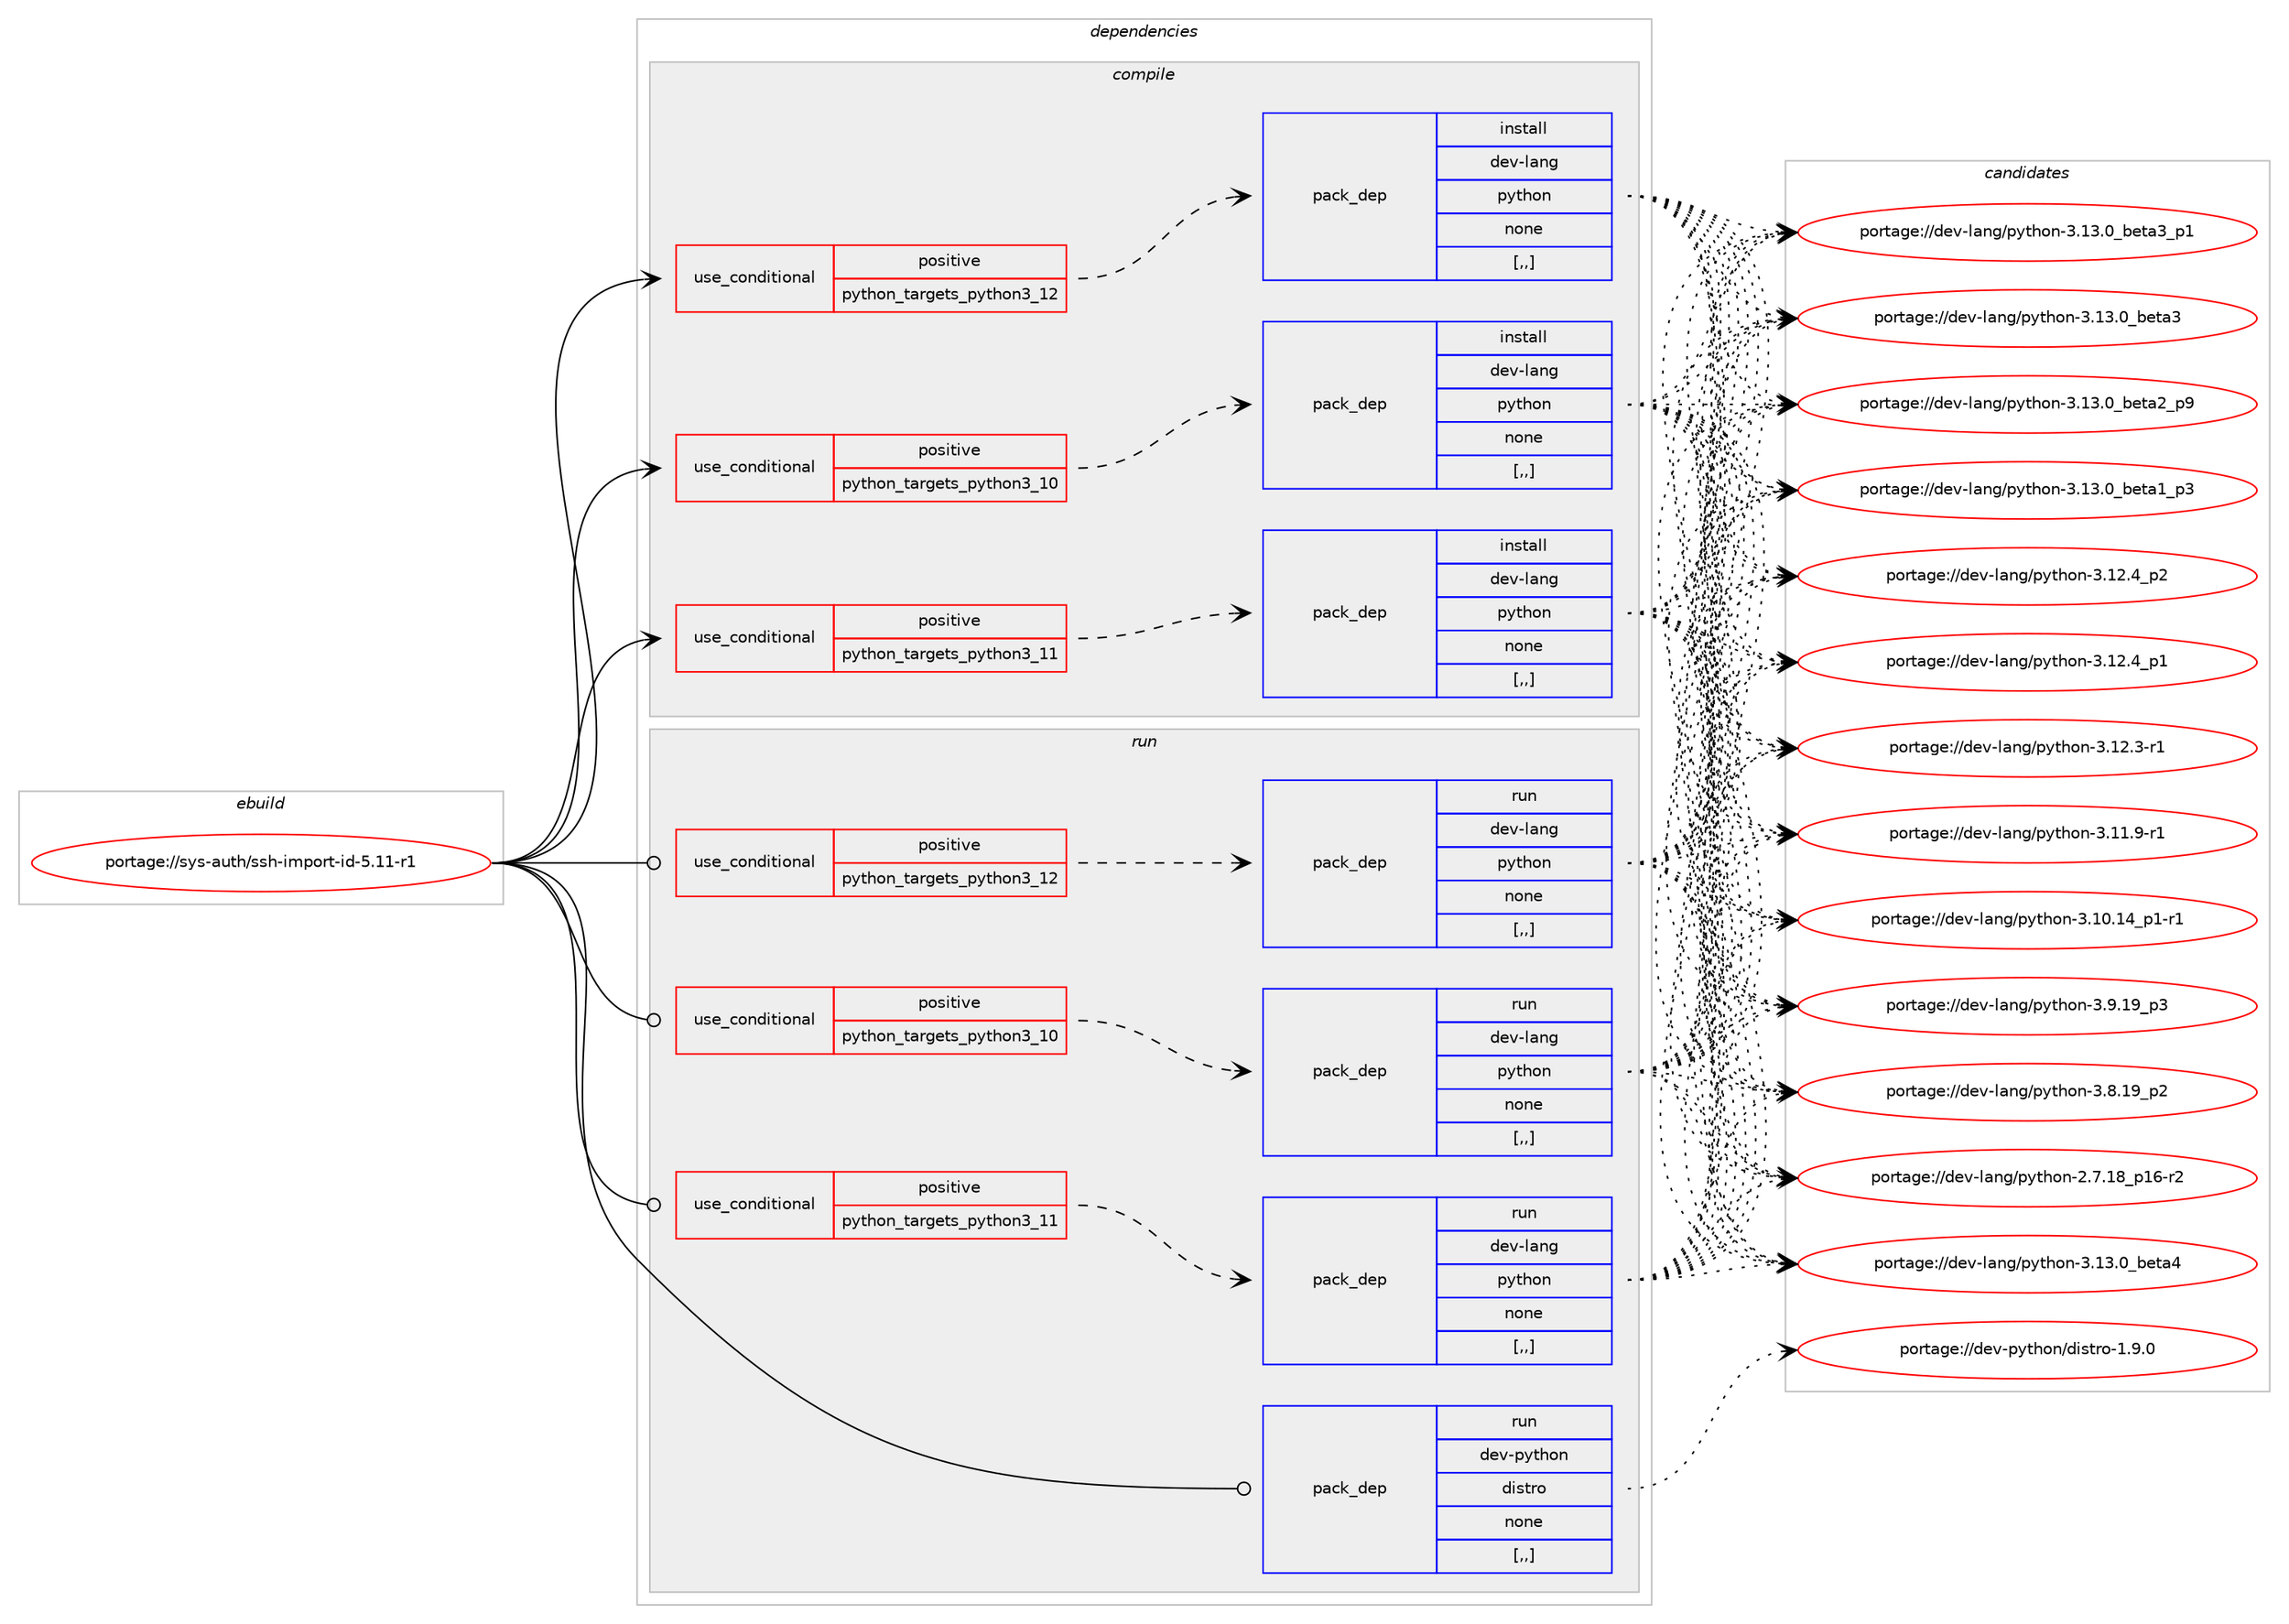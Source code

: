 digraph prolog {

# *************
# Graph options
# *************

newrank=true;
concentrate=true;
compound=true;
graph [rankdir=LR,fontname=Helvetica,fontsize=10,ranksep=1.5];#, ranksep=2.5, nodesep=0.2];
edge  [arrowhead=vee];
node  [fontname=Helvetica,fontsize=10];

# **********
# The ebuild
# **********

subgraph cluster_leftcol {
color=gray;
label=<<i>ebuild</i>>;
id [label="portage://sys-auth/ssh-import-id-5.11-r1", color=red, width=4, href="../sys-auth/ssh-import-id-5.11-r1.svg"];
}

# ****************
# The dependencies
# ****************

subgraph cluster_midcol {
color=gray;
label=<<i>dependencies</i>>;
subgraph cluster_compile {
fillcolor="#eeeeee";
style=filled;
label=<<i>compile</i>>;
subgraph cond113321 {
dependency427268 [label=<<TABLE BORDER="0" CELLBORDER="1" CELLSPACING="0" CELLPADDING="4"><TR><TD ROWSPAN="3" CELLPADDING="10">use_conditional</TD></TR><TR><TD>positive</TD></TR><TR><TD>python_targets_python3_10</TD></TR></TABLE>>, shape=none, color=red];
subgraph pack311011 {
dependency427269 [label=<<TABLE BORDER="0" CELLBORDER="1" CELLSPACING="0" CELLPADDING="4" WIDTH="220"><TR><TD ROWSPAN="6" CELLPADDING="30">pack_dep</TD></TR><TR><TD WIDTH="110">install</TD></TR><TR><TD>dev-lang</TD></TR><TR><TD>python</TD></TR><TR><TD>none</TD></TR><TR><TD>[,,]</TD></TR></TABLE>>, shape=none, color=blue];
}
dependency427268:e -> dependency427269:w [weight=20,style="dashed",arrowhead="vee"];
}
id:e -> dependency427268:w [weight=20,style="solid",arrowhead="vee"];
subgraph cond113322 {
dependency427270 [label=<<TABLE BORDER="0" CELLBORDER="1" CELLSPACING="0" CELLPADDING="4"><TR><TD ROWSPAN="3" CELLPADDING="10">use_conditional</TD></TR><TR><TD>positive</TD></TR><TR><TD>python_targets_python3_11</TD></TR></TABLE>>, shape=none, color=red];
subgraph pack311012 {
dependency427271 [label=<<TABLE BORDER="0" CELLBORDER="1" CELLSPACING="0" CELLPADDING="4" WIDTH="220"><TR><TD ROWSPAN="6" CELLPADDING="30">pack_dep</TD></TR><TR><TD WIDTH="110">install</TD></TR><TR><TD>dev-lang</TD></TR><TR><TD>python</TD></TR><TR><TD>none</TD></TR><TR><TD>[,,]</TD></TR></TABLE>>, shape=none, color=blue];
}
dependency427270:e -> dependency427271:w [weight=20,style="dashed",arrowhead="vee"];
}
id:e -> dependency427270:w [weight=20,style="solid",arrowhead="vee"];
subgraph cond113323 {
dependency427272 [label=<<TABLE BORDER="0" CELLBORDER="1" CELLSPACING="0" CELLPADDING="4"><TR><TD ROWSPAN="3" CELLPADDING="10">use_conditional</TD></TR><TR><TD>positive</TD></TR><TR><TD>python_targets_python3_12</TD></TR></TABLE>>, shape=none, color=red];
subgraph pack311013 {
dependency427273 [label=<<TABLE BORDER="0" CELLBORDER="1" CELLSPACING="0" CELLPADDING="4" WIDTH="220"><TR><TD ROWSPAN="6" CELLPADDING="30">pack_dep</TD></TR><TR><TD WIDTH="110">install</TD></TR><TR><TD>dev-lang</TD></TR><TR><TD>python</TD></TR><TR><TD>none</TD></TR><TR><TD>[,,]</TD></TR></TABLE>>, shape=none, color=blue];
}
dependency427272:e -> dependency427273:w [weight=20,style="dashed",arrowhead="vee"];
}
id:e -> dependency427272:w [weight=20,style="solid",arrowhead="vee"];
}
subgraph cluster_compileandrun {
fillcolor="#eeeeee";
style=filled;
label=<<i>compile and run</i>>;
}
subgraph cluster_run {
fillcolor="#eeeeee";
style=filled;
label=<<i>run</i>>;
subgraph cond113324 {
dependency427274 [label=<<TABLE BORDER="0" CELLBORDER="1" CELLSPACING="0" CELLPADDING="4"><TR><TD ROWSPAN="3" CELLPADDING="10">use_conditional</TD></TR><TR><TD>positive</TD></TR><TR><TD>python_targets_python3_10</TD></TR></TABLE>>, shape=none, color=red];
subgraph pack311014 {
dependency427275 [label=<<TABLE BORDER="0" CELLBORDER="1" CELLSPACING="0" CELLPADDING="4" WIDTH="220"><TR><TD ROWSPAN="6" CELLPADDING="30">pack_dep</TD></TR><TR><TD WIDTH="110">run</TD></TR><TR><TD>dev-lang</TD></TR><TR><TD>python</TD></TR><TR><TD>none</TD></TR><TR><TD>[,,]</TD></TR></TABLE>>, shape=none, color=blue];
}
dependency427274:e -> dependency427275:w [weight=20,style="dashed",arrowhead="vee"];
}
id:e -> dependency427274:w [weight=20,style="solid",arrowhead="odot"];
subgraph cond113325 {
dependency427276 [label=<<TABLE BORDER="0" CELLBORDER="1" CELLSPACING="0" CELLPADDING="4"><TR><TD ROWSPAN="3" CELLPADDING="10">use_conditional</TD></TR><TR><TD>positive</TD></TR><TR><TD>python_targets_python3_11</TD></TR></TABLE>>, shape=none, color=red];
subgraph pack311015 {
dependency427277 [label=<<TABLE BORDER="0" CELLBORDER="1" CELLSPACING="0" CELLPADDING="4" WIDTH="220"><TR><TD ROWSPAN="6" CELLPADDING="30">pack_dep</TD></TR><TR><TD WIDTH="110">run</TD></TR><TR><TD>dev-lang</TD></TR><TR><TD>python</TD></TR><TR><TD>none</TD></TR><TR><TD>[,,]</TD></TR></TABLE>>, shape=none, color=blue];
}
dependency427276:e -> dependency427277:w [weight=20,style="dashed",arrowhead="vee"];
}
id:e -> dependency427276:w [weight=20,style="solid",arrowhead="odot"];
subgraph cond113326 {
dependency427278 [label=<<TABLE BORDER="0" CELLBORDER="1" CELLSPACING="0" CELLPADDING="4"><TR><TD ROWSPAN="3" CELLPADDING="10">use_conditional</TD></TR><TR><TD>positive</TD></TR><TR><TD>python_targets_python3_12</TD></TR></TABLE>>, shape=none, color=red];
subgraph pack311016 {
dependency427279 [label=<<TABLE BORDER="0" CELLBORDER="1" CELLSPACING="0" CELLPADDING="4" WIDTH="220"><TR><TD ROWSPAN="6" CELLPADDING="30">pack_dep</TD></TR><TR><TD WIDTH="110">run</TD></TR><TR><TD>dev-lang</TD></TR><TR><TD>python</TD></TR><TR><TD>none</TD></TR><TR><TD>[,,]</TD></TR></TABLE>>, shape=none, color=blue];
}
dependency427278:e -> dependency427279:w [weight=20,style="dashed",arrowhead="vee"];
}
id:e -> dependency427278:w [weight=20,style="solid",arrowhead="odot"];
subgraph pack311017 {
dependency427280 [label=<<TABLE BORDER="0" CELLBORDER="1" CELLSPACING="0" CELLPADDING="4" WIDTH="220"><TR><TD ROWSPAN="6" CELLPADDING="30">pack_dep</TD></TR><TR><TD WIDTH="110">run</TD></TR><TR><TD>dev-python</TD></TR><TR><TD>distro</TD></TR><TR><TD>none</TD></TR><TR><TD>[,,]</TD></TR></TABLE>>, shape=none, color=blue];
}
id:e -> dependency427280:w [weight=20,style="solid",arrowhead="odot"];
}
}

# **************
# The candidates
# **************

subgraph cluster_choices {
rank=same;
color=gray;
label=<<i>candidates</i>>;

subgraph choice311011 {
color=black;
nodesep=1;
choice1001011184510897110103471121211161041111104551464951464895981011169752 [label="portage://dev-lang/python-3.13.0_beta4", color=red, width=4,href="../dev-lang/python-3.13.0_beta4.svg"];
choice10010111845108971101034711212111610411111045514649514648959810111697519511249 [label="portage://dev-lang/python-3.13.0_beta3_p1", color=red, width=4,href="../dev-lang/python-3.13.0_beta3_p1.svg"];
choice1001011184510897110103471121211161041111104551464951464895981011169751 [label="portage://dev-lang/python-3.13.0_beta3", color=red, width=4,href="../dev-lang/python-3.13.0_beta3.svg"];
choice10010111845108971101034711212111610411111045514649514648959810111697509511257 [label="portage://dev-lang/python-3.13.0_beta2_p9", color=red, width=4,href="../dev-lang/python-3.13.0_beta2_p9.svg"];
choice10010111845108971101034711212111610411111045514649514648959810111697499511251 [label="portage://dev-lang/python-3.13.0_beta1_p3", color=red, width=4,href="../dev-lang/python-3.13.0_beta1_p3.svg"];
choice100101118451089711010347112121116104111110455146495046529511250 [label="portage://dev-lang/python-3.12.4_p2", color=red, width=4,href="../dev-lang/python-3.12.4_p2.svg"];
choice100101118451089711010347112121116104111110455146495046529511249 [label="portage://dev-lang/python-3.12.4_p1", color=red, width=4,href="../dev-lang/python-3.12.4_p1.svg"];
choice100101118451089711010347112121116104111110455146495046514511449 [label="portage://dev-lang/python-3.12.3-r1", color=red, width=4,href="../dev-lang/python-3.12.3-r1.svg"];
choice100101118451089711010347112121116104111110455146494946574511449 [label="portage://dev-lang/python-3.11.9-r1", color=red, width=4,href="../dev-lang/python-3.11.9-r1.svg"];
choice100101118451089711010347112121116104111110455146494846495295112494511449 [label="portage://dev-lang/python-3.10.14_p1-r1", color=red, width=4,href="../dev-lang/python-3.10.14_p1-r1.svg"];
choice100101118451089711010347112121116104111110455146574649579511251 [label="portage://dev-lang/python-3.9.19_p3", color=red, width=4,href="../dev-lang/python-3.9.19_p3.svg"];
choice100101118451089711010347112121116104111110455146564649579511250 [label="portage://dev-lang/python-3.8.19_p2", color=red, width=4,href="../dev-lang/python-3.8.19_p2.svg"];
choice100101118451089711010347112121116104111110455046554649569511249544511450 [label="portage://dev-lang/python-2.7.18_p16-r2", color=red, width=4,href="../dev-lang/python-2.7.18_p16-r2.svg"];
dependency427269:e -> choice1001011184510897110103471121211161041111104551464951464895981011169752:w [style=dotted,weight="100"];
dependency427269:e -> choice10010111845108971101034711212111610411111045514649514648959810111697519511249:w [style=dotted,weight="100"];
dependency427269:e -> choice1001011184510897110103471121211161041111104551464951464895981011169751:w [style=dotted,weight="100"];
dependency427269:e -> choice10010111845108971101034711212111610411111045514649514648959810111697509511257:w [style=dotted,weight="100"];
dependency427269:e -> choice10010111845108971101034711212111610411111045514649514648959810111697499511251:w [style=dotted,weight="100"];
dependency427269:e -> choice100101118451089711010347112121116104111110455146495046529511250:w [style=dotted,weight="100"];
dependency427269:e -> choice100101118451089711010347112121116104111110455146495046529511249:w [style=dotted,weight="100"];
dependency427269:e -> choice100101118451089711010347112121116104111110455146495046514511449:w [style=dotted,weight="100"];
dependency427269:e -> choice100101118451089711010347112121116104111110455146494946574511449:w [style=dotted,weight="100"];
dependency427269:e -> choice100101118451089711010347112121116104111110455146494846495295112494511449:w [style=dotted,weight="100"];
dependency427269:e -> choice100101118451089711010347112121116104111110455146574649579511251:w [style=dotted,weight="100"];
dependency427269:e -> choice100101118451089711010347112121116104111110455146564649579511250:w [style=dotted,weight="100"];
dependency427269:e -> choice100101118451089711010347112121116104111110455046554649569511249544511450:w [style=dotted,weight="100"];
}
subgraph choice311012 {
color=black;
nodesep=1;
choice1001011184510897110103471121211161041111104551464951464895981011169752 [label="portage://dev-lang/python-3.13.0_beta4", color=red, width=4,href="../dev-lang/python-3.13.0_beta4.svg"];
choice10010111845108971101034711212111610411111045514649514648959810111697519511249 [label="portage://dev-lang/python-3.13.0_beta3_p1", color=red, width=4,href="../dev-lang/python-3.13.0_beta3_p1.svg"];
choice1001011184510897110103471121211161041111104551464951464895981011169751 [label="portage://dev-lang/python-3.13.0_beta3", color=red, width=4,href="../dev-lang/python-3.13.0_beta3.svg"];
choice10010111845108971101034711212111610411111045514649514648959810111697509511257 [label="portage://dev-lang/python-3.13.0_beta2_p9", color=red, width=4,href="../dev-lang/python-3.13.0_beta2_p9.svg"];
choice10010111845108971101034711212111610411111045514649514648959810111697499511251 [label="portage://dev-lang/python-3.13.0_beta1_p3", color=red, width=4,href="../dev-lang/python-3.13.0_beta1_p3.svg"];
choice100101118451089711010347112121116104111110455146495046529511250 [label="portage://dev-lang/python-3.12.4_p2", color=red, width=4,href="../dev-lang/python-3.12.4_p2.svg"];
choice100101118451089711010347112121116104111110455146495046529511249 [label="portage://dev-lang/python-3.12.4_p1", color=red, width=4,href="../dev-lang/python-3.12.4_p1.svg"];
choice100101118451089711010347112121116104111110455146495046514511449 [label="portage://dev-lang/python-3.12.3-r1", color=red, width=4,href="../dev-lang/python-3.12.3-r1.svg"];
choice100101118451089711010347112121116104111110455146494946574511449 [label="portage://dev-lang/python-3.11.9-r1", color=red, width=4,href="../dev-lang/python-3.11.9-r1.svg"];
choice100101118451089711010347112121116104111110455146494846495295112494511449 [label="portage://dev-lang/python-3.10.14_p1-r1", color=red, width=4,href="../dev-lang/python-3.10.14_p1-r1.svg"];
choice100101118451089711010347112121116104111110455146574649579511251 [label="portage://dev-lang/python-3.9.19_p3", color=red, width=4,href="../dev-lang/python-3.9.19_p3.svg"];
choice100101118451089711010347112121116104111110455146564649579511250 [label="portage://dev-lang/python-3.8.19_p2", color=red, width=4,href="../dev-lang/python-3.8.19_p2.svg"];
choice100101118451089711010347112121116104111110455046554649569511249544511450 [label="portage://dev-lang/python-2.7.18_p16-r2", color=red, width=4,href="../dev-lang/python-2.7.18_p16-r2.svg"];
dependency427271:e -> choice1001011184510897110103471121211161041111104551464951464895981011169752:w [style=dotted,weight="100"];
dependency427271:e -> choice10010111845108971101034711212111610411111045514649514648959810111697519511249:w [style=dotted,weight="100"];
dependency427271:e -> choice1001011184510897110103471121211161041111104551464951464895981011169751:w [style=dotted,weight="100"];
dependency427271:e -> choice10010111845108971101034711212111610411111045514649514648959810111697509511257:w [style=dotted,weight="100"];
dependency427271:e -> choice10010111845108971101034711212111610411111045514649514648959810111697499511251:w [style=dotted,weight="100"];
dependency427271:e -> choice100101118451089711010347112121116104111110455146495046529511250:w [style=dotted,weight="100"];
dependency427271:e -> choice100101118451089711010347112121116104111110455146495046529511249:w [style=dotted,weight="100"];
dependency427271:e -> choice100101118451089711010347112121116104111110455146495046514511449:w [style=dotted,weight="100"];
dependency427271:e -> choice100101118451089711010347112121116104111110455146494946574511449:w [style=dotted,weight="100"];
dependency427271:e -> choice100101118451089711010347112121116104111110455146494846495295112494511449:w [style=dotted,weight="100"];
dependency427271:e -> choice100101118451089711010347112121116104111110455146574649579511251:w [style=dotted,weight="100"];
dependency427271:e -> choice100101118451089711010347112121116104111110455146564649579511250:w [style=dotted,weight="100"];
dependency427271:e -> choice100101118451089711010347112121116104111110455046554649569511249544511450:w [style=dotted,weight="100"];
}
subgraph choice311013 {
color=black;
nodesep=1;
choice1001011184510897110103471121211161041111104551464951464895981011169752 [label="portage://dev-lang/python-3.13.0_beta4", color=red, width=4,href="../dev-lang/python-3.13.0_beta4.svg"];
choice10010111845108971101034711212111610411111045514649514648959810111697519511249 [label="portage://dev-lang/python-3.13.0_beta3_p1", color=red, width=4,href="../dev-lang/python-3.13.0_beta3_p1.svg"];
choice1001011184510897110103471121211161041111104551464951464895981011169751 [label="portage://dev-lang/python-3.13.0_beta3", color=red, width=4,href="../dev-lang/python-3.13.0_beta3.svg"];
choice10010111845108971101034711212111610411111045514649514648959810111697509511257 [label="portage://dev-lang/python-3.13.0_beta2_p9", color=red, width=4,href="../dev-lang/python-3.13.0_beta2_p9.svg"];
choice10010111845108971101034711212111610411111045514649514648959810111697499511251 [label="portage://dev-lang/python-3.13.0_beta1_p3", color=red, width=4,href="../dev-lang/python-3.13.0_beta1_p3.svg"];
choice100101118451089711010347112121116104111110455146495046529511250 [label="portage://dev-lang/python-3.12.4_p2", color=red, width=4,href="../dev-lang/python-3.12.4_p2.svg"];
choice100101118451089711010347112121116104111110455146495046529511249 [label="portage://dev-lang/python-3.12.4_p1", color=red, width=4,href="../dev-lang/python-3.12.4_p1.svg"];
choice100101118451089711010347112121116104111110455146495046514511449 [label="portage://dev-lang/python-3.12.3-r1", color=red, width=4,href="../dev-lang/python-3.12.3-r1.svg"];
choice100101118451089711010347112121116104111110455146494946574511449 [label="portage://dev-lang/python-3.11.9-r1", color=red, width=4,href="../dev-lang/python-3.11.9-r1.svg"];
choice100101118451089711010347112121116104111110455146494846495295112494511449 [label="portage://dev-lang/python-3.10.14_p1-r1", color=red, width=4,href="../dev-lang/python-3.10.14_p1-r1.svg"];
choice100101118451089711010347112121116104111110455146574649579511251 [label="portage://dev-lang/python-3.9.19_p3", color=red, width=4,href="../dev-lang/python-3.9.19_p3.svg"];
choice100101118451089711010347112121116104111110455146564649579511250 [label="portage://dev-lang/python-3.8.19_p2", color=red, width=4,href="../dev-lang/python-3.8.19_p2.svg"];
choice100101118451089711010347112121116104111110455046554649569511249544511450 [label="portage://dev-lang/python-2.7.18_p16-r2", color=red, width=4,href="../dev-lang/python-2.7.18_p16-r2.svg"];
dependency427273:e -> choice1001011184510897110103471121211161041111104551464951464895981011169752:w [style=dotted,weight="100"];
dependency427273:e -> choice10010111845108971101034711212111610411111045514649514648959810111697519511249:w [style=dotted,weight="100"];
dependency427273:e -> choice1001011184510897110103471121211161041111104551464951464895981011169751:w [style=dotted,weight="100"];
dependency427273:e -> choice10010111845108971101034711212111610411111045514649514648959810111697509511257:w [style=dotted,weight="100"];
dependency427273:e -> choice10010111845108971101034711212111610411111045514649514648959810111697499511251:w [style=dotted,weight="100"];
dependency427273:e -> choice100101118451089711010347112121116104111110455146495046529511250:w [style=dotted,weight="100"];
dependency427273:e -> choice100101118451089711010347112121116104111110455146495046529511249:w [style=dotted,weight="100"];
dependency427273:e -> choice100101118451089711010347112121116104111110455146495046514511449:w [style=dotted,weight="100"];
dependency427273:e -> choice100101118451089711010347112121116104111110455146494946574511449:w [style=dotted,weight="100"];
dependency427273:e -> choice100101118451089711010347112121116104111110455146494846495295112494511449:w [style=dotted,weight="100"];
dependency427273:e -> choice100101118451089711010347112121116104111110455146574649579511251:w [style=dotted,weight="100"];
dependency427273:e -> choice100101118451089711010347112121116104111110455146564649579511250:w [style=dotted,weight="100"];
dependency427273:e -> choice100101118451089711010347112121116104111110455046554649569511249544511450:w [style=dotted,weight="100"];
}
subgraph choice311014 {
color=black;
nodesep=1;
choice1001011184510897110103471121211161041111104551464951464895981011169752 [label="portage://dev-lang/python-3.13.0_beta4", color=red, width=4,href="../dev-lang/python-3.13.0_beta4.svg"];
choice10010111845108971101034711212111610411111045514649514648959810111697519511249 [label="portage://dev-lang/python-3.13.0_beta3_p1", color=red, width=4,href="../dev-lang/python-3.13.0_beta3_p1.svg"];
choice1001011184510897110103471121211161041111104551464951464895981011169751 [label="portage://dev-lang/python-3.13.0_beta3", color=red, width=4,href="../dev-lang/python-3.13.0_beta3.svg"];
choice10010111845108971101034711212111610411111045514649514648959810111697509511257 [label="portage://dev-lang/python-3.13.0_beta2_p9", color=red, width=4,href="../dev-lang/python-3.13.0_beta2_p9.svg"];
choice10010111845108971101034711212111610411111045514649514648959810111697499511251 [label="portage://dev-lang/python-3.13.0_beta1_p3", color=red, width=4,href="../dev-lang/python-3.13.0_beta1_p3.svg"];
choice100101118451089711010347112121116104111110455146495046529511250 [label="portage://dev-lang/python-3.12.4_p2", color=red, width=4,href="../dev-lang/python-3.12.4_p2.svg"];
choice100101118451089711010347112121116104111110455146495046529511249 [label="portage://dev-lang/python-3.12.4_p1", color=red, width=4,href="../dev-lang/python-3.12.4_p1.svg"];
choice100101118451089711010347112121116104111110455146495046514511449 [label="portage://dev-lang/python-3.12.3-r1", color=red, width=4,href="../dev-lang/python-3.12.3-r1.svg"];
choice100101118451089711010347112121116104111110455146494946574511449 [label="portage://dev-lang/python-3.11.9-r1", color=red, width=4,href="../dev-lang/python-3.11.9-r1.svg"];
choice100101118451089711010347112121116104111110455146494846495295112494511449 [label="portage://dev-lang/python-3.10.14_p1-r1", color=red, width=4,href="../dev-lang/python-3.10.14_p1-r1.svg"];
choice100101118451089711010347112121116104111110455146574649579511251 [label="portage://dev-lang/python-3.9.19_p3", color=red, width=4,href="../dev-lang/python-3.9.19_p3.svg"];
choice100101118451089711010347112121116104111110455146564649579511250 [label="portage://dev-lang/python-3.8.19_p2", color=red, width=4,href="../dev-lang/python-3.8.19_p2.svg"];
choice100101118451089711010347112121116104111110455046554649569511249544511450 [label="portage://dev-lang/python-2.7.18_p16-r2", color=red, width=4,href="../dev-lang/python-2.7.18_p16-r2.svg"];
dependency427275:e -> choice1001011184510897110103471121211161041111104551464951464895981011169752:w [style=dotted,weight="100"];
dependency427275:e -> choice10010111845108971101034711212111610411111045514649514648959810111697519511249:w [style=dotted,weight="100"];
dependency427275:e -> choice1001011184510897110103471121211161041111104551464951464895981011169751:w [style=dotted,weight="100"];
dependency427275:e -> choice10010111845108971101034711212111610411111045514649514648959810111697509511257:w [style=dotted,weight="100"];
dependency427275:e -> choice10010111845108971101034711212111610411111045514649514648959810111697499511251:w [style=dotted,weight="100"];
dependency427275:e -> choice100101118451089711010347112121116104111110455146495046529511250:w [style=dotted,weight="100"];
dependency427275:e -> choice100101118451089711010347112121116104111110455146495046529511249:w [style=dotted,weight="100"];
dependency427275:e -> choice100101118451089711010347112121116104111110455146495046514511449:w [style=dotted,weight="100"];
dependency427275:e -> choice100101118451089711010347112121116104111110455146494946574511449:w [style=dotted,weight="100"];
dependency427275:e -> choice100101118451089711010347112121116104111110455146494846495295112494511449:w [style=dotted,weight="100"];
dependency427275:e -> choice100101118451089711010347112121116104111110455146574649579511251:w [style=dotted,weight="100"];
dependency427275:e -> choice100101118451089711010347112121116104111110455146564649579511250:w [style=dotted,weight="100"];
dependency427275:e -> choice100101118451089711010347112121116104111110455046554649569511249544511450:w [style=dotted,weight="100"];
}
subgraph choice311015 {
color=black;
nodesep=1;
choice1001011184510897110103471121211161041111104551464951464895981011169752 [label="portage://dev-lang/python-3.13.0_beta4", color=red, width=4,href="../dev-lang/python-3.13.0_beta4.svg"];
choice10010111845108971101034711212111610411111045514649514648959810111697519511249 [label="portage://dev-lang/python-3.13.0_beta3_p1", color=red, width=4,href="../dev-lang/python-3.13.0_beta3_p1.svg"];
choice1001011184510897110103471121211161041111104551464951464895981011169751 [label="portage://dev-lang/python-3.13.0_beta3", color=red, width=4,href="../dev-lang/python-3.13.0_beta3.svg"];
choice10010111845108971101034711212111610411111045514649514648959810111697509511257 [label="portage://dev-lang/python-3.13.0_beta2_p9", color=red, width=4,href="../dev-lang/python-3.13.0_beta2_p9.svg"];
choice10010111845108971101034711212111610411111045514649514648959810111697499511251 [label="portage://dev-lang/python-3.13.0_beta1_p3", color=red, width=4,href="../dev-lang/python-3.13.0_beta1_p3.svg"];
choice100101118451089711010347112121116104111110455146495046529511250 [label="portage://dev-lang/python-3.12.4_p2", color=red, width=4,href="../dev-lang/python-3.12.4_p2.svg"];
choice100101118451089711010347112121116104111110455146495046529511249 [label="portage://dev-lang/python-3.12.4_p1", color=red, width=4,href="../dev-lang/python-3.12.4_p1.svg"];
choice100101118451089711010347112121116104111110455146495046514511449 [label="portage://dev-lang/python-3.12.3-r1", color=red, width=4,href="../dev-lang/python-3.12.3-r1.svg"];
choice100101118451089711010347112121116104111110455146494946574511449 [label="portage://dev-lang/python-3.11.9-r1", color=red, width=4,href="../dev-lang/python-3.11.9-r1.svg"];
choice100101118451089711010347112121116104111110455146494846495295112494511449 [label="portage://dev-lang/python-3.10.14_p1-r1", color=red, width=4,href="../dev-lang/python-3.10.14_p1-r1.svg"];
choice100101118451089711010347112121116104111110455146574649579511251 [label="portage://dev-lang/python-3.9.19_p3", color=red, width=4,href="../dev-lang/python-3.9.19_p3.svg"];
choice100101118451089711010347112121116104111110455146564649579511250 [label="portage://dev-lang/python-3.8.19_p2", color=red, width=4,href="../dev-lang/python-3.8.19_p2.svg"];
choice100101118451089711010347112121116104111110455046554649569511249544511450 [label="portage://dev-lang/python-2.7.18_p16-r2", color=red, width=4,href="../dev-lang/python-2.7.18_p16-r2.svg"];
dependency427277:e -> choice1001011184510897110103471121211161041111104551464951464895981011169752:w [style=dotted,weight="100"];
dependency427277:e -> choice10010111845108971101034711212111610411111045514649514648959810111697519511249:w [style=dotted,weight="100"];
dependency427277:e -> choice1001011184510897110103471121211161041111104551464951464895981011169751:w [style=dotted,weight="100"];
dependency427277:e -> choice10010111845108971101034711212111610411111045514649514648959810111697509511257:w [style=dotted,weight="100"];
dependency427277:e -> choice10010111845108971101034711212111610411111045514649514648959810111697499511251:w [style=dotted,weight="100"];
dependency427277:e -> choice100101118451089711010347112121116104111110455146495046529511250:w [style=dotted,weight="100"];
dependency427277:e -> choice100101118451089711010347112121116104111110455146495046529511249:w [style=dotted,weight="100"];
dependency427277:e -> choice100101118451089711010347112121116104111110455146495046514511449:w [style=dotted,weight="100"];
dependency427277:e -> choice100101118451089711010347112121116104111110455146494946574511449:w [style=dotted,weight="100"];
dependency427277:e -> choice100101118451089711010347112121116104111110455146494846495295112494511449:w [style=dotted,weight="100"];
dependency427277:e -> choice100101118451089711010347112121116104111110455146574649579511251:w [style=dotted,weight="100"];
dependency427277:e -> choice100101118451089711010347112121116104111110455146564649579511250:w [style=dotted,weight="100"];
dependency427277:e -> choice100101118451089711010347112121116104111110455046554649569511249544511450:w [style=dotted,weight="100"];
}
subgraph choice311016 {
color=black;
nodesep=1;
choice1001011184510897110103471121211161041111104551464951464895981011169752 [label="portage://dev-lang/python-3.13.0_beta4", color=red, width=4,href="../dev-lang/python-3.13.0_beta4.svg"];
choice10010111845108971101034711212111610411111045514649514648959810111697519511249 [label="portage://dev-lang/python-3.13.0_beta3_p1", color=red, width=4,href="../dev-lang/python-3.13.0_beta3_p1.svg"];
choice1001011184510897110103471121211161041111104551464951464895981011169751 [label="portage://dev-lang/python-3.13.0_beta3", color=red, width=4,href="../dev-lang/python-3.13.0_beta3.svg"];
choice10010111845108971101034711212111610411111045514649514648959810111697509511257 [label="portage://dev-lang/python-3.13.0_beta2_p9", color=red, width=4,href="../dev-lang/python-3.13.0_beta2_p9.svg"];
choice10010111845108971101034711212111610411111045514649514648959810111697499511251 [label="portage://dev-lang/python-3.13.0_beta1_p3", color=red, width=4,href="../dev-lang/python-3.13.0_beta1_p3.svg"];
choice100101118451089711010347112121116104111110455146495046529511250 [label="portage://dev-lang/python-3.12.4_p2", color=red, width=4,href="../dev-lang/python-3.12.4_p2.svg"];
choice100101118451089711010347112121116104111110455146495046529511249 [label="portage://dev-lang/python-3.12.4_p1", color=red, width=4,href="../dev-lang/python-3.12.4_p1.svg"];
choice100101118451089711010347112121116104111110455146495046514511449 [label="portage://dev-lang/python-3.12.3-r1", color=red, width=4,href="../dev-lang/python-3.12.3-r1.svg"];
choice100101118451089711010347112121116104111110455146494946574511449 [label="portage://dev-lang/python-3.11.9-r1", color=red, width=4,href="../dev-lang/python-3.11.9-r1.svg"];
choice100101118451089711010347112121116104111110455146494846495295112494511449 [label="portage://dev-lang/python-3.10.14_p1-r1", color=red, width=4,href="../dev-lang/python-3.10.14_p1-r1.svg"];
choice100101118451089711010347112121116104111110455146574649579511251 [label="portage://dev-lang/python-3.9.19_p3", color=red, width=4,href="../dev-lang/python-3.9.19_p3.svg"];
choice100101118451089711010347112121116104111110455146564649579511250 [label="portage://dev-lang/python-3.8.19_p2", color=red, width=4,href="../dev-lang/python-3.8.19_p2.svg"];
choice100101118451089711010347112121116104111110455046554649569511249544511450 [label="portage://dev-lang/python-2.7.18_p16-r2", color=red, width=4,href="../dev-lang/python-2.7.18_p16-r2.svg"];
dependency427279:e -> choice1001011184510897110103471121211161041111104551464951464895981011169752:w [style=dotted,weight="100"];
dependency427279:e -> choice10010111845108971101034711212111610411111045514649514648959810111697519511249:w [style=dotted,weight="100"];
dependency427279:e -> choice1001011184510897110103471121211161041111104551464951464895981011169751:w [style=dotted,weight="100"];
dependency427279:e -> choice10010111845108971101034711212111610411111045514649514648959810111697509511257:w [style=dotted,weight="100"];
dependency427279:e -> choice10010111845108971101034711212111610411111045514649514648959810111697499511251:w [style=dotted,weight="100"];
dependency427279:e -> choice100101118451089711010347112121116104111110455146495046529511250:w [style=dotted,weight="100"];
dependency427279:e -> choice100101118451089711010347112121116104111110455146495046529511249:w [style=dotted,weight="100"];
dependency427279:e -> choice100101118451089711010347112121116104111110455146495046514511449:w [style=dotted,weight="100"];
dependency427279:e -> choice100101118451089711010347112121116104111110455146494946574511449:w [style=dotted,weight="100"];
dependency427279:e -> choice100101118451089711010347112121116104111110455146494846495295112494511449:w [style=dotted,weight="100"];
dependency427279:e -> choice100101118451089711010347112121116104111110455146574649579511251:w [style=dotted,weight="100"];
dependency427279:e -> choice100101118451089711010347112121116104111110455146564649579511250:w [style=dotted,weight="100"];
dependency427279:e -> choice100101118451089711010347112121116104111110455046554649569511249544511450:w [style=dotted,weight="100"];
}
subgraph choice311017 {
color=black;
nodesep=1;
choice1001011184511212111610411111047100105115116114111454946574648 [label="portage://dev-python/distro-1.9.0", color=red, width=4,href="../dev-python/distro-1.9.0.svg"];
dependency427280:e -> choice1001011184511212111610411111047100105115116114111454946574648:w [style=dotted,weight="100"];
}
}

}
